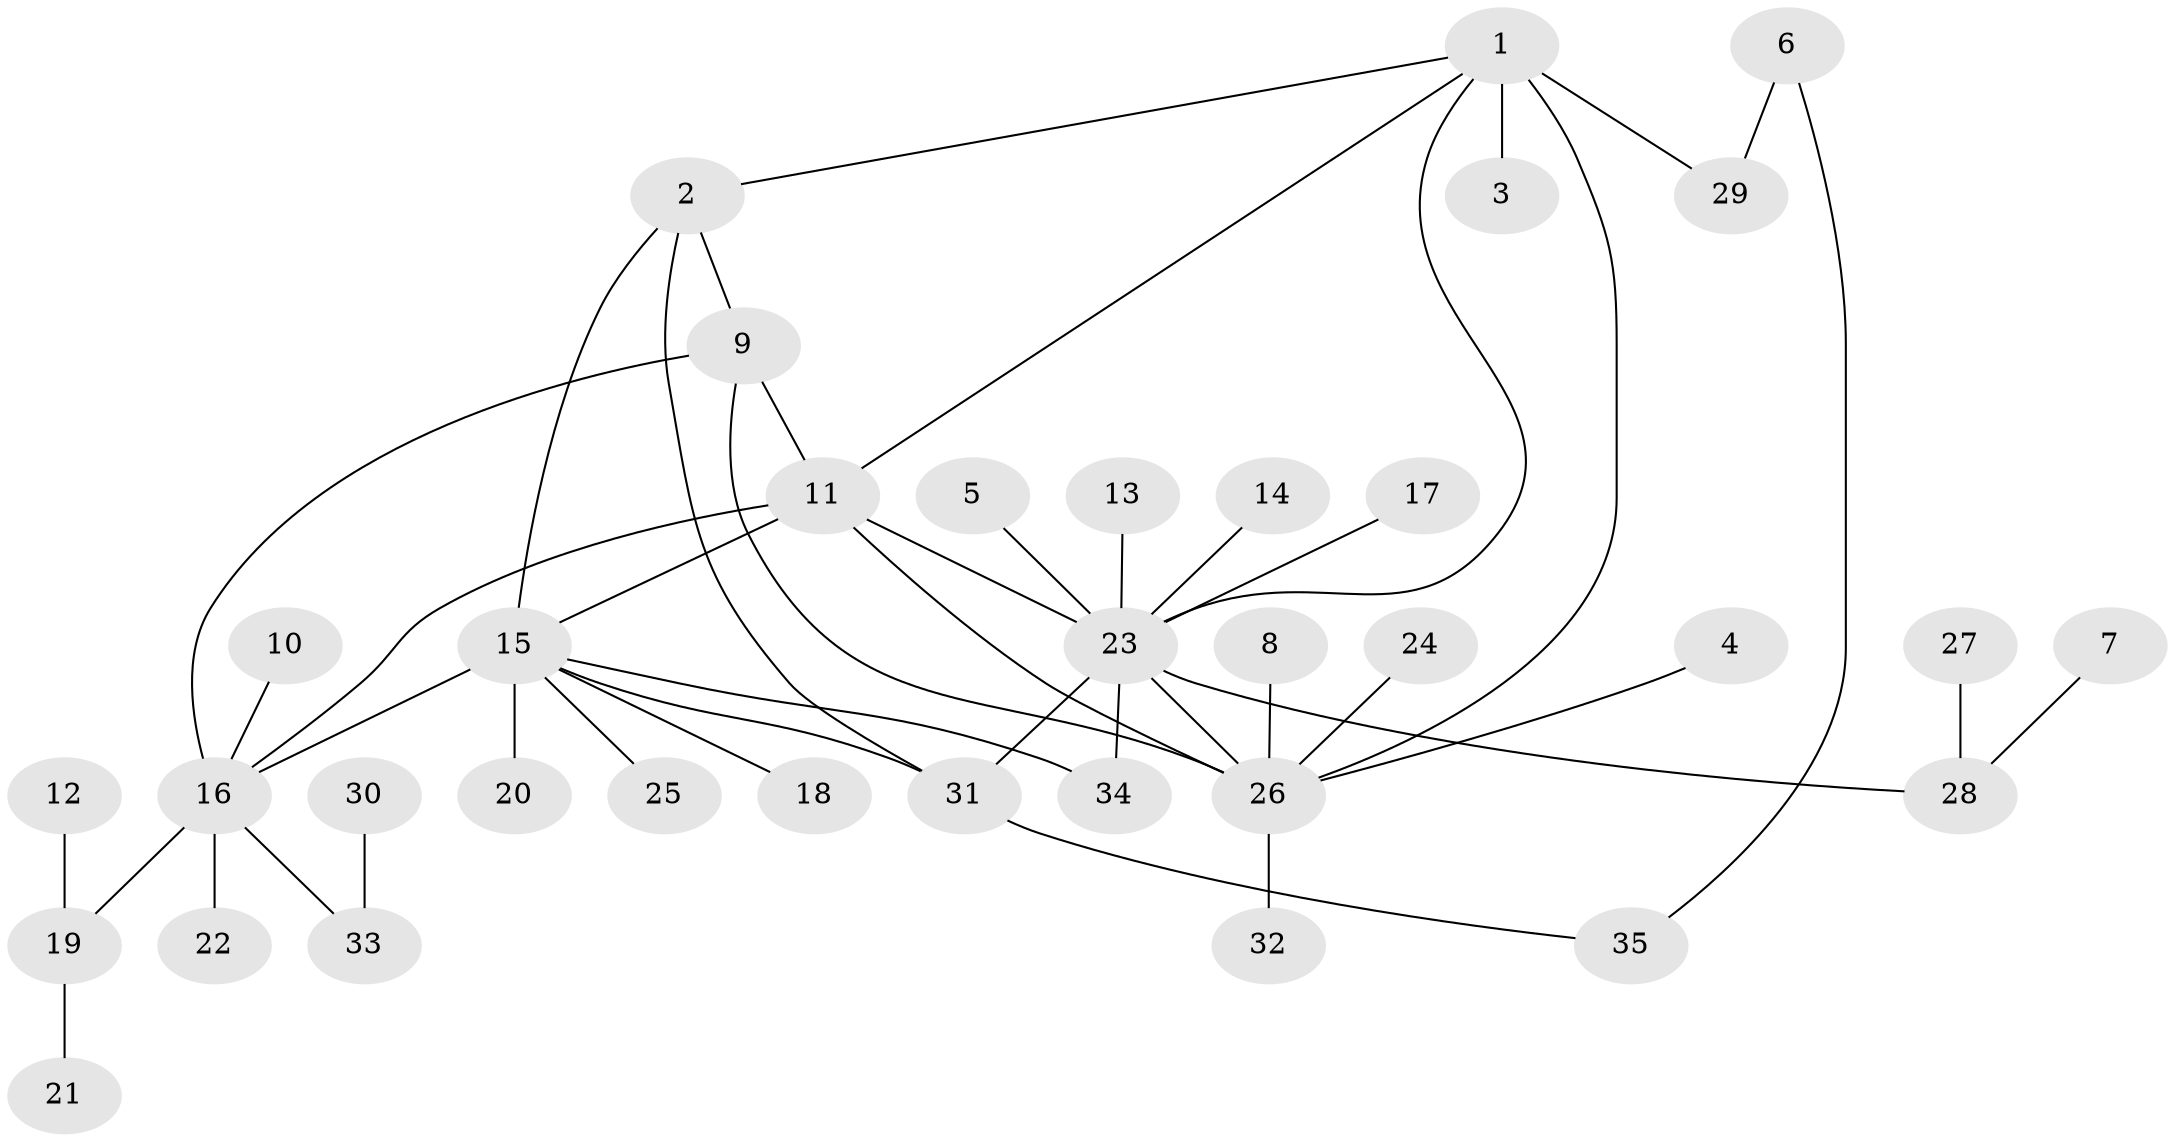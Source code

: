 // original degree distribution, {6: 0.07246376811594203, 5: 0.10144927536231885, 7: 0.014492753623188406, 11: 0.014492753623188406, 2: 0.2028985507246377, 4: 0.057971014492753624, 1: 0.5217391304347826, 3: 0.014492753623188406}
// Generated by graph-tools (version 1.1) at 2025/50/03/09/25 03:50:42]
// undirected, 35 vertices, 46 edges
graph export_dot {
graph [start="1"]
  node [color=gray90,style=filled];
  1;
  2;
  3;
  4;
  5;
  6;
  7;
  8;
  9;
  10;
  11;
  12;
  13;
  14;
  15;
  16;
  17;
  18;
  19;
  20;
  21;
  22;
  23;
  24;
  25;
  26;
  27;
  28;
  29;
  30;
  31;
  32;
  33;
  34;
  35;
  1 -- 2 [weight=1.0];
  1 -- 3 [weight=1.0];
  1 -- 11 [weight=1.0];
  1 -- 23 [weight=1.0];
  1 -- 26 [weight=1.0];
  1 -- 29 [weight=2.0];
  2 -- 9 [weight=1.0];
  2 -- 15 [weight=1.0];
  2 -- 31 [weight=1.0];
  4 -- 26 [weight=1.0];
  5 -- 23 [weight=1.0];
  6 -- 29 [weight=1.0];
  6 -- 35 [weight=1.0];
  7 -- 28 [weight=1.0];
  8 -- 26 [weight=1.0];
  9 -- 11 [weight=1.0];
  9 -- 16 [weight=1.0];
  9 -- 26 [weight=2.0];
  10 -- 16 [weight=1.0];
  11 -- 15 [weight=1.0];
  11 -- 16 [weight=1.0];
  11 -- 23 [weight=1.0];
  11 -- 26 [weight=1.0];
  12 -- 19 [weight=1.0];
  13 -- 23 [weight=1.0];
  14 -- 23 [weight=1.0];
  15 -- 16 [weight=1.0];
  15 -- 18 [weight=1.0];
  15 -- 20 [weight=1.0];
  15 -- 25 [weight=1.0];
  15 -- 31 [weight=1.0];
  15 -- 34 [weight=1.0];
  16 -- 19 [weight=1.0];
  16 -- 22 [weight=1.0];
  16 -- 33 [weight=1.0];
  17 -- 23 [weight=1.0];
  19 -- 21 [weight=1.0];
  23 -- 26 [weight=1.0];
  23 -- 28 [weight=1.0];
  23 -- 31 [weight=1.0];
  23 -- 34 [weight=1.0];
  24 -- 26 [weight=1.0];
  26 -- 32 [weight=1.0];
  27 -- 28 [weight=1.0];
  30 -- 33 [weight=1.0];
  31 -- 35 [weight=1.0];
}
